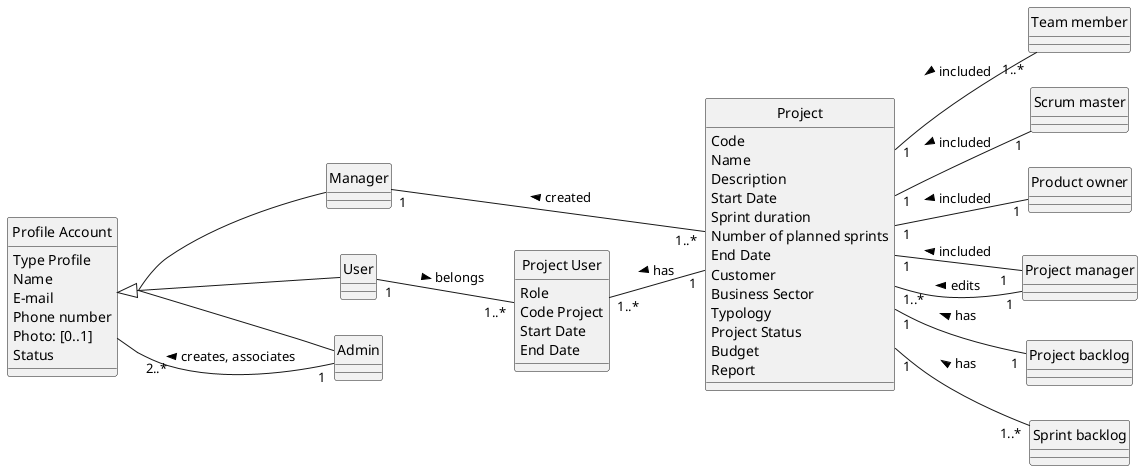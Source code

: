 @startuml
skinparam style strictuml
left to right direction
skinparam groupInheritance 3

 class "Profile Account" as Profile {
   Type Profile
   Name
   E-mail
   Phone number
   Photo: [0..1]
   'the [0..1] in Photo indicates an optional value, see Craig 2004, p.121
   Status
 }

  class "Project User" {
  Role
  Code Project
  Start Date
  End Date
  }

 class Project{
 Code
 Name
 Description
 Start Date
 Sprint duration
 Number of planned sprints
 End Date
 Customer
 Business Sector
 Typology
 Project Status
 Budget
 Report
}

Profile <|-- Manager
Profile <|-- User
Profile <|-- Admin

Admin "1" -- "2..*" Profile: creates, associates >
Manager "1"--- "1..*" Project: created <
User "1" -- "1..*" "Project User": belongs >
"Project User" "1..*" -- "1" Project : has <
Project "1" -- "1..*" "Team member": included <
Project "1" -- "1" "Scrum master": included <
Project "1" -- "1" "Product owner": included <
Project "1" -- "1  " "Project manager": included <
Project "1" -- "1" "Project backlog": has <
Project "1" -- "1..*" "Sprint backlog": has <
"Project manager" "1" -- "1..*" Project: edits >
@enduml